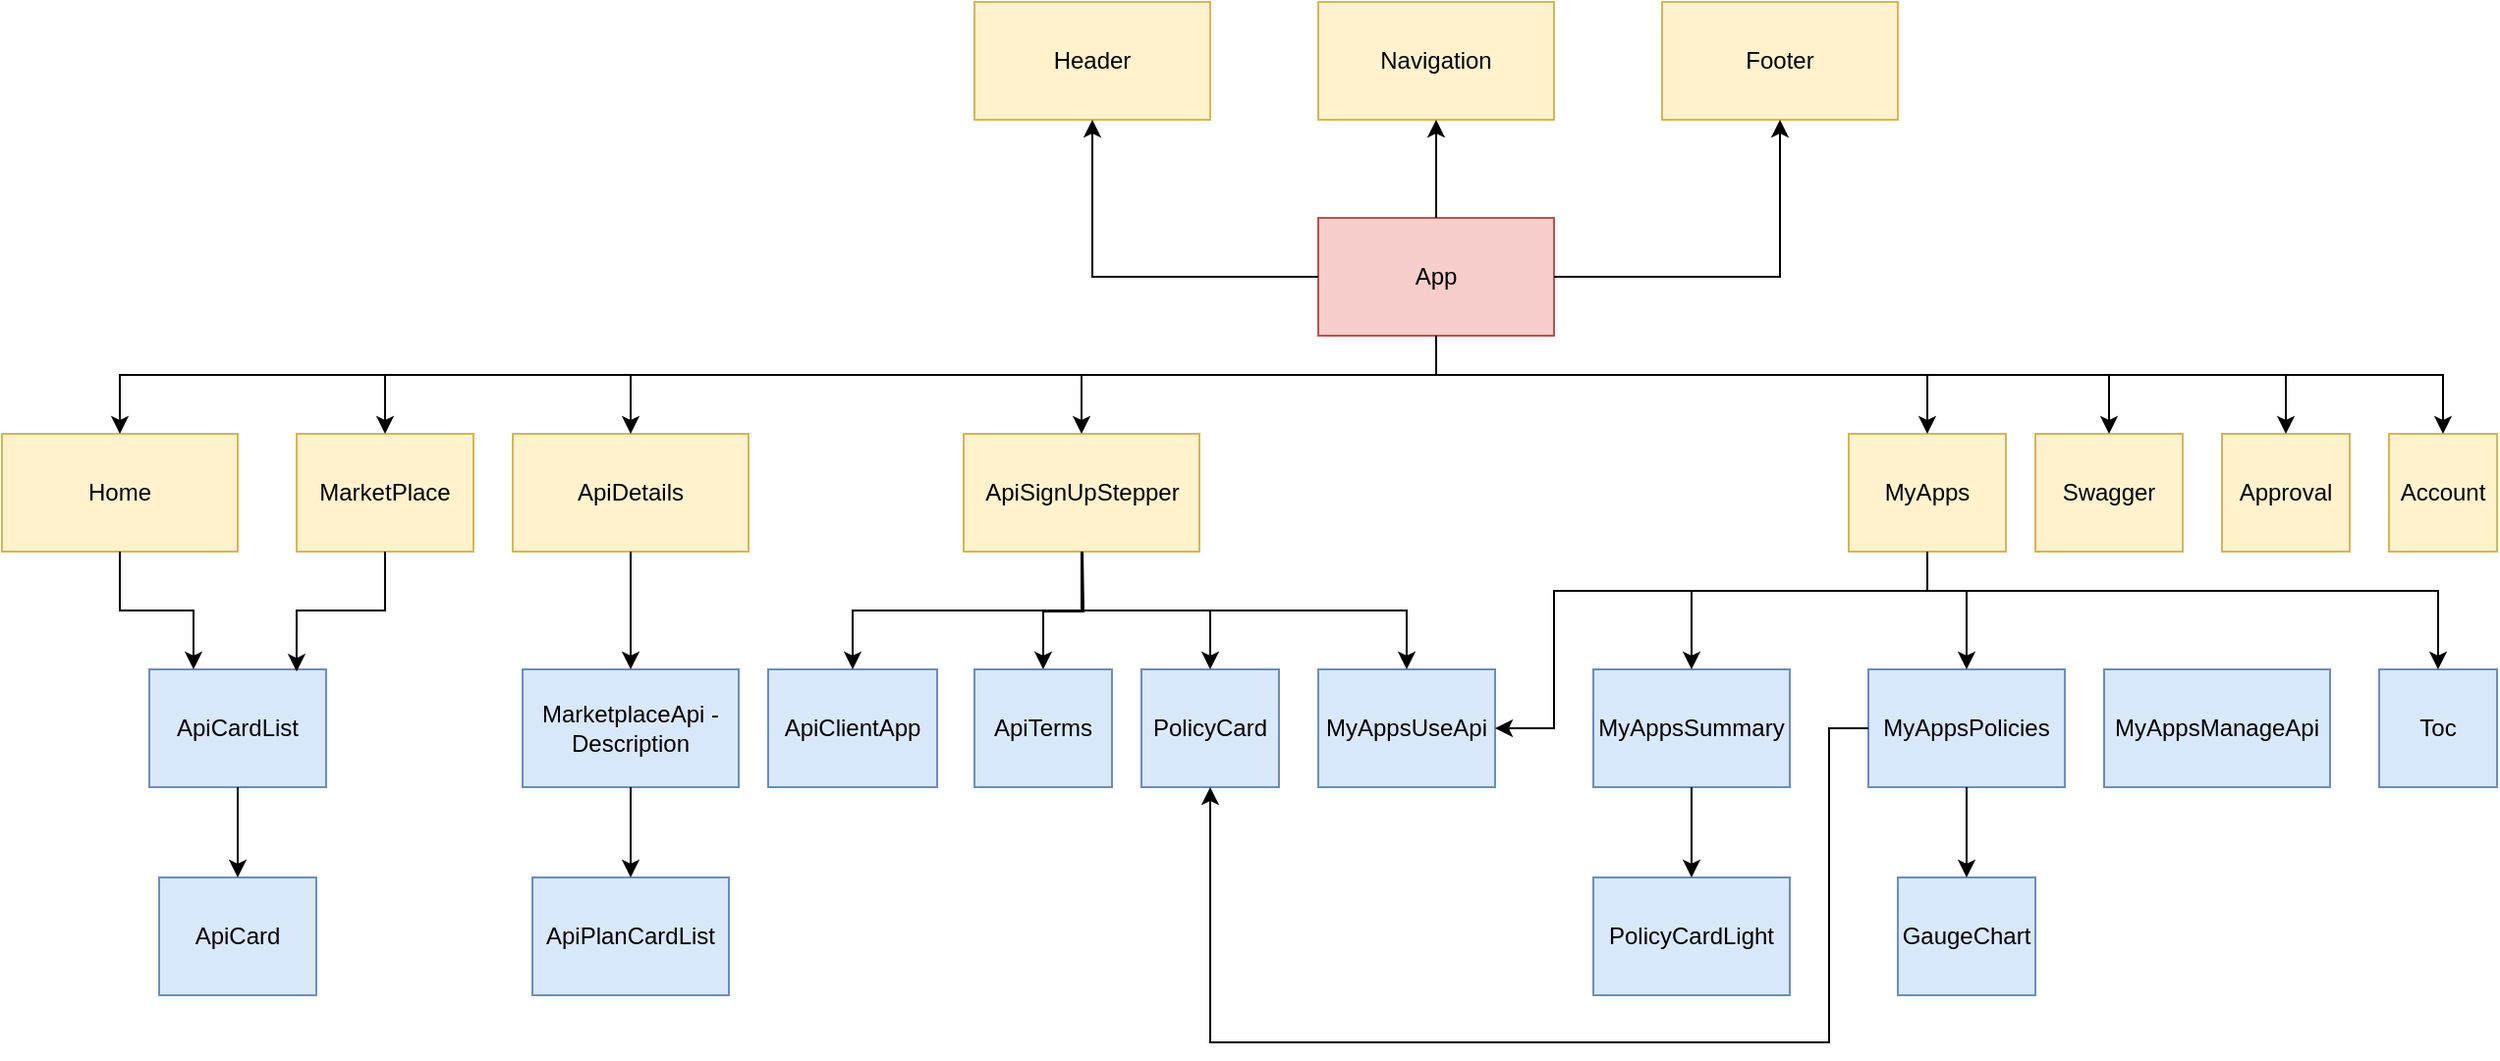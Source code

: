 <mxfile version="15.4.0" type="device"><diagram id="G2Tx_WTngxE-GJ0VnceB" name="Seite-1"><mxGraphModel dx="1673" dy="965" grid="1" gridSize="10" guides="1" tooltips="1" connect="1" arrows="1" fold="1" page="1" pageScale="1" pageWidth="1169" pageHeight="827" background="none" math="0" shadow="0"><root><mxCell id="0"/><mxCell id="1" parent="0"/><mxCell id="jutTQ_WeApbtbSydSVVO-1" value="App" style="rounded=0;whiteSpace=wrap;html=1;fillColor=#f8cecc;strokeColor=#b85450;" vertex="1" parent="1"><mxGeometry x="860" y="170" width="120" height="60" as="geometry"/></mxCell><mxCell id="jutTQ_WeApbtbSydSVVO-2" value="MyApps" style="rounded=0;whiteSpace=wrap;html=1;fillColor=#fff2cc;strokeColor=#d6b656;" vertex="1" parent="1"><mxGeometry x="1130" y="280" width="80" height="60" as="geometry"/></mxCell><mxCell id="jutTQ_WeApbtbSydSVVO-3" value="ApiSignUpStepper" style="rounded=0;whiteSpace=wrap;html=1;fillColor=#fff2cc;strokeColor=#d6b656;" vertex="1" parent="1"><mxGeometry x="679.5" y="280" width="120" height="60" as="geometry"/></mxCell><mxCell id="jutTQ_WeApbtbSydSVVO-4" value="ApiDetails" style="rounded=0;whiteSpace=wrap;html=1;fillColor=#fff2cc;strokeColor=#d6b656;" vertex="1" parent="1"><mxGeometry x="450" y="280" width="120" height="60" as="geometry"/></mxCell><mxCell id="jutTQ_WeApbtbSydSVVO-5" value="MarketPlace" style="rounded=0;whiteSpace=wrap;html=1;fillColor=#fff2cc;strokeColor=#d6b656;" vertex="1" parent="1"><mxGeometry x="340" y="280" width="90" height="60" as="geometry"/></mxCell><mxCell id="jutTQ_WeApbtbSydSVVO-6" value="Home" style="rounded=0;whiteSpace=wrap;html=1;fillColor=#fff2cc;strokeColor=#d6b656;" vertex="1" parent="1"><mxGeometry x="190" y="280" width="120" height="60" as="geometry"/></mxCell><mxCell id="jutTQ_WeApbtbSydSVVO-7" value="Footer" style="rounded=0;whiteSpace=wrap;html=1;fillColor=#fff2cc;strokeColor=#d6b656;" vertex="1" parent="1"><mxGeometry x="1035" y="60" width="120" height="60" as="geometry"/></mxCell><mxCell id="jutTQ_WeApbtbSydSVVO-8" value="Navigation" style="rounded=0;whiteSpace=wrap;html=1;fillColor=#fff2cc;strokeColor=#d6b656;" vertex="1" parent="1"><mxGeometry x="860" y="60" width="120" height="60" as="geometry"/></mxCell><mxCell id="jutTQ_WeApbtbSydSVVO-9" value="Header" style="rounded=0;whiteSpace=wrap;html=1;fillColor=#fff2cc;strokeColor=#d6b656;" vertex="1" parent="1"><mxGeometry x="685" y="60" width="120" height="60" as="geometry"/></mxCell><mxCell id="jutTQ_WeApbtbSydSVVO-10" value="Approval" style="rounded=0;whiteSpace=wrap;html=1;fillColor=#fff2cc;strokeColor=#d6b656;" vertex="1" parent="1"><mxGeometry x="1320" y="280" width="65" height="60" as="geometry"/></mxCell><mxCell id="jutTQ_WeApbtbSydSVVO-11" value="Swagger" style="rounded=0;whiteSpace=wrap;html=1;fillColor=#fff2cc;strokeColor=#d6b656;" vertex="1" parent="1"><mxGeometry x="1225" y="280" width="75" height="60" as="geometry"/></mxCell><mxCell id="jutTQ_WeApbtbSydSVVO-12" value="Account" style="rounded=0;whiteSpace=wrap;html=1;fillColor=#fff2cc;strokeColor=#d6b656;" vertex="1" parent="1"><mxGeometry x="1405" y="280" width="55" height="60" as="geometry"/></mxCell><mxCell id="jutTQ_WeApbtbSydSVVO-13" value="ApiCardList" style="rounded=0;whiteSpace=wrap;html=1;fillColor=#dae8fc;strokeColor=#6c8ebf;" vertex="1" parent="1"><mxGeometry x="265" y="400" width="90" height="60" as="geometry"/></mxCell><mxCell id="jutTQ_WeApbtbSydSVVO-14" value="ApiCard" style="rounded=0;whiteSpace=wrap;html=1;fillColor=#dae8fc;strokeColor=#6c8ebf;" vertex="1" parent="1"><mxGeometry x="270" y="506" width="80" height="60" as="geometry"/></mxCell><mxCell id="jutTQ_WeApbtbSydSVVO-15" value="MarketplaceApi -Description" style="rounded=0;whiteSpace=wrap;html=1;fillColor=#dae8fc;strokeColor=#6c8ebf;" vertex="1" parent="1"><mxGeometry x="455" y="400" width="110" height="60" as="geometry"/></mxCell><mxCell id="jutTQ_WeApbtbSydSVVO-16" value="ApiPlanCardList" style="rounded=0;whiteSpace=wrap;html=1;fillColor=#dae8fc;strokeColor=#6c8ebf;" vertex="1" parent="1"><mxGeometry x="460" y="506" width="100" height="60" as="geometry"/></mxCell><mxCell id="jutTQ_WeApbtbSydSVVO-17" value="ApiClientApp" style="rounded=0;whiteSpace=wrap;html=1;fillColor=#dae8fc;strokeColor=#6c8ebf;" vertex="1" parent="1"><mxGeometry x="580" y="400" width="86" height="60" as="geometry"/></mxCell><mxCell id="jutTQ_WeApbtbSydSVVO-18" value="ApiTerms" style="rounded=0;whiteSpace=wrap;html=1;fillColor=#dae8fc;strokeColor=#6c8ebf;" vertex="1" parent="1"><mxGeometry x="685" y="400" width="70" height="60" as="geometry"/></mxCell><mxCell id="jutTQ_WeApbtbSydSVVO-19" value="MyAppsUseApi" style="rounded=0;whiteSpace=wrap;html=1;fillColor=#dae8fc;strokeColor=#6c8ebf;" vertex="1" parent="1"><mxGeometry x="860" y="400" width="90" height="60" as="geometry"/></mxCell><mxCell id="jutTQ_WeApbtbSydSVVO-20" value="PolicyCard" style="rounded=0;whiteSpace=wrap;html=1;fillColor=#dae8fc;strokeColor=#6c8ebf;" vertex="1" parent="1"><mxGeometry x="770" y="400" width="70" height="60" as="geometry"/></mxCell><mxCell id="jutTQ_WeApbtbSydSVVO-21" value="MyAppsSummary" style="rounded=0;whiteSpace=wrap;html=1;fillColor=#dae8fc;strokeColor=#6c8ebf;" vertex="1" parent="1"><mxGeometry x="1000" y="400" width="100" height="60" as="geometry"/></mxCell><mxCell id="jutTQ_WeApbtbSydSVVO-22" value="PolicyCardLight" style="rounded=0;whiteSpace=wrap;html=1;fillColor=#dae8fc;strokeColor=#6c8ebf;" vertex="1" parent="1"><mxGeometry x="1000" y="506" width="100" height="60" as="geometry"/></mxCell><mxCell id="jutTQ_WeApbtbSydSVVO-23" value="MyAppsPolicies" style="rounded=0;whiteSpace=wrap;html=1;fillColor=#dae8fc;strokeColor=#6c8ebf;" vertex="1" parent="1"><mxGeometry x="1140" y="400" width="100" height="60" as="geometry"/></mxCell><mxCell id="jutTQ_WeApbtbSydSVVO-24" value="MyAppsManageApi" style="rounded=0;whiteSpace=wrap;html=1;fillColor=#dae8fc;strokeColor=#6c8ebf;" vertex="1" parent="1"><mxGeometry x="1260" y="400" width="115" height="60" as="geometry"/></mxCell><mxCell id="jutTQ_WeApbtbSydSVVO-25" value="GaugeChart" style="rounded=0;whiteSpace=wrap;html=1;fillColor=#dae8fc;strokeColor=#6c8ebf;" vertex="1" parent="1"><mxGeometry x="1155" y="506" width="70" height="60" as="geometry"/></mxCell><mxCell id="jutTQ_WeApbtbSydSVVO-26" value="Toc" style="rounded=0;whiteSpace=wrap;html=1;fillColor=#dae8fc;strokeColor=#6c8ebf;" vertex="1" parent="1"><mxGeometry x="1400" y="400" width="60" height="60" as="geometry"/></mxCell><mxCell id="jutTQ_WeApbtbSydSVVO-27" value="" style="endArrow=classic;html=1;rounded=0;edgeStyle=orthogonalEdgeStyle;exitX=0;exitY=0.5;exitDx=0;exitDy=0;entryX=0.5;entryY=1;entryDx=0;entryDy=0;" edge="1" parent="1" source="jutTQ_WeApbtbSydSVVO-1" target="jutTQ_WeApbtbSydSVVO-9"><mxGeometry width="50" height="50" relative="1" as="geometry"><mxPoint x="1155" y="260" as="sourcePoint"/><mxPoint x="1205" y="210" as="targetPoint"/></mxGeometry></mxCell><mxCell id="jutTQ_WeApbtbSydSVVO-28" value="" style="endArrow=classic;html=1;rounded=0;edgeStyle=orthogonalEdgeStyle;exitX=1;exitY=0.5;exitDx=0;exitDy=0;entryX=0.5;entryY=1;entryDx=0;entryDy=0;" edge="1" parent="1" source="jutTQ_WeApbtbSydSVVO-1" target="jutTQ_WeApbtbSydSVVO-7"><mxGeometry width="50" height="50" relative="1" as="geometry"><mxPoint x="870" y="210" as="sourcePoint"/><mxPoint x="755" y="130" as="targetPoint"/></mxGeometry></mxCell><mxCell id="jutTQ_WeApbtbSydSVVO-29" value="" style="endArrow=classic;html=1;rounded=0;edgeStyle=orthogonalEdgeStyle;exitX=0.5;exitY=0;exitDx=0;exitDy=0;entryX=0.5;entryY=1;entryDx=0;entryDy=0;" edge="1" parent="1" source="jutTQ_WeApbtbSydSVVO-1" target="jutTQ_WeApbtbSydSVVO-8"><mxGeometry width="50" height="50" relative="1" as="geometry"><mxPoint x="880" y="220" as="sourcePoint"/><mxPoint x="765" y="140" as="targetPoint"/></mxGeometry></mxCell><mxCell id="jutTQ_WeApbtbSydSVVO-30" value="" style="endArrow=classic;html=1;rounded=0;edgeStyle=orthogonalEdgeStyle;exitX=0.5;exitY=1;exitDx=0;exitDy=0;entryX=0.25;entryY=0;entryDx=0;entryDy=0;" edge="1" parent="1" source="jutTQ_WeApbtbSydSVVO-6" target="jutTQ_WeApbtbSydSVVO-13"><mxGeometry width="50" height="50" relative="1" as="geometry"><mxPoint x="760" y="570" as="sourcePoint"/><mxPoint x="810" y="520" as="targetPoint"/></mxGeometry></mxCell><mxCell id="jutTQ_WeApbtbSydSVVO-31" value="" style="endArrow=classic;html=1;rounded=0;edgeStyle=orthogonalEdgeStyle;exitX=0.5;exitY=1;exitDx=0;exitDy=0;entryX=0.5;entryY=0;entryDx=0;entryDy=0;" edge="1" parent="1" source="jutTQ_WeApbtbSydSVVO-13" target="jutTQ_WeApbtbSydSVVO-14"><mxGeometry width="50" height="50" relative="1" as="geometry"><mxPoint x="1000" y="230" as="sourcePoint"/><mxPoint x="885" y="150" as="targetPoint"/></mxGeometry></mxCell><mxCell id="jutTQ_WeApbtbSydSVVO-32" value="" style="endArrow=classic;html=1;rounded=0;edgeStyle=orthogonalEdgeStyle;exitX=0.5;exitY=1;exitDx=0;exitDy=0;entryX=0.833;entryY=0.019;entryDx=0;entryDy=0;entryPerimeter=0;" edge="1" parent="1" source="jutTQ_WeApbtbSydSVVO-5" target="jutTQ_WeApbtbSydSVVO-13"><mxGeometry width="50" height="50" relative="1" as="geometry"><mxPoint x="210" y="350" as="sourcePoint"/><mxPoint x="280" y="440" as="targetPoint"/></mxGeometry></mxCell><mxCell id="jutTQ_WeApbtbSydSVVO-33" value="" style="endArrow=classic;html=1;rounded=0;edgeStyle=orthogonalEdgeStyle;exitX=0.5;exitY=1;exitDx=0;exitDy=0;entryX=0.5;entryY=0;entryDx=0;entryDy=0;" edge="1" parent="1" source="jutTQ_WeApbtbSydSVVO-4" target="jutTQ_WeApbtbSydSVVO-15"><mxGeometry width="50" height="50" relative="1" as="geometry"><mxPoint x="70" y="360" as="sourcePoint"/><mxPoint x="140" y="450" as="targetPoint"/></mxGeometry></mxCell><mxCell id="jutTQ_WeApbtbSydSVVO-34" value="" style="endArrow=classic;html=1;rounded=0;edgeStyle=orthogonalEdgeStyle;exitX=0.5;exitY=1;exitDx=0;exitDy=0;entryX=0.5;entryY=0;entryDx=0;entryDy=0;" edge="1" parent="1" source="jutTQ_WeApbtbSydSVVO-15" target="jutTQ_WeApbtbSydSVVO-16"><mxGeometry width="50" height="50" relative="1" as="geometry"><mxPoint x="80" y="370" as="sourcePoint"/><mxPoint x="150" y="460" as="targetPoint"/></mxGeometry></mxCell><mxCell id="jutTQ_WeApbtbSydSVVO-37" value="" style="endArrow=classic;html=1;rounded=0;edgeStyle=orthogonalEdgeStyle;exitX=0.5;exitY=1;exitDx=0;exitDy=0;" edge="1" parent="1" source="jutTQ_WeApbtbSydSVVO-3" target="jutTQ_WeApbtbSydSVVO-17"><mxGeometry width="50" height="50" relative="1" as="geometry"><mxPoint x="770" y="490" as="sourcePoint"/><mxPoint x="820" y="440" as="targetPoint"/></mxGeometry></mxCell><mxCell id="jutTQ_WeApbtbSydSVVO-38" value="" style="endArrow=classic;html=1;rounded=0;edgeStyle=orthogonalEdgeStyle;entryX=0.5;entryY=0;entryDx=0;entryDy=0;" edge="1" parent="1" target="jutTQ_WeApbtbSydSVVO-18"><mxGeometry width="50" height="50" relative="1" as="geometry"><mxPoint x="740" y="340" as="sourcePoint"/><mxPoint x="210" y="480" as="targetPoint"/></mxGeometry></mxCell><mxCell id="jutTQ_WeApbtbSydSVVO-39" value="" style="endArrow=classic;html=1;rounded=0;edgeStyle=orthogonalEdgeStyle;entryX=0.5;entryY=0;entryDx=0;entryDy=0;" edge="1" parent="1" target="jutTQ_WeApbtbSydSVVO-19"><mxGeometry width="50" height="50" relative="1" as="geometry"><mxPoint x="740" y="340" as="sourcePoint"/><mxPoint x="220" y="490" as="targetPoint"/><Array as="points"><mxPoint x="740" y="370"/><mxPoint x="905" y="370"/></Array></mxGeometry></mxCell><mxCell id="jutTQ_WeApbtbSydSVVO-40" value="" style="endArrow=classic;html=1;rounded=0;edgeStyle=orthogonalEdgeStyle;exitX=0.5;exitY=1;exitDx=0;exitDy=0;entryX=0.5;entryY=0;entryDx=0;entryDy=0;" edge="1" parent="1" source="jutTQ_WeApbtbSydSVVO-3" target="jutTQ_WeApbtbSydSVVO-20"><mxGeometry width="50" height="50" relative="1" as="geometry"><mxPoint x="720" y="490" as="sourcePoint"/><mxPoint x="770" y="440" as="targetPoint"/></mxGeometry></mxCell><mxCell id="jutTQ_WeApbtbSydSVVO-41" value="" style="endArrow=classic;html=1;rounded=0;edgeStyle=orthogonalEdgeStyle;exitX=0.5;exitY=1;exitDx=0;exitDy=0;entryX=1;entryY=0.5;entryDx=0;entryDy=0;" edge="1" parent="1" source="jutTQ_WeApbtbSydSVVO-2" target="jutTQ_WeApbtbSydSVVO-19"><mxGeometry width="50" height="50" relative="1" as="geometry"><mxPoint x="1010" y="540" as="sourcePoint"/><mxPoint x="1060" y="490" as="targetPoint"/><Array as="points"><mxPoint x="1170" y="360"/><mxPoint x="980" y="360"/><mxPoint x="980" y="430"/></Array></mxGeometry></mxCell><mxCell id="jutTQ_WeApbtbSydSVVO-42" value="" style="endArrow=classic;html=1;rounded=0;edgeStyle=orthogonalEdgeStyle;entryX=0.5;entryY=0;entryDx=0;entryDy=0;" edge="1" parent="1" target="jutTQ_WeApbtbSydSVVO-21"><mxGeometry width="50" height="50" relative="1" as="geometry"><mxPoint x="1170" y="340" as="sourcePoint"/><mxPoint x="1060" y="490" as="targetPoint"/><Array as="points"><mxPoint x="1170" y="340"/><mxPoint x="1170" y="360"/><mxPoint x="1050" y="360"/></Array></mxGeometry></mxCell><mxCell id="jutTQ_WeApbtbSydSVVO-44" value="" style="endArrow=classic;html=1;rounded=0;edgeStyle=orthogonalEdgeStyle;exitX=0.5;exitY=1;exitDx=0;exitDy=0;entryX=0.5;entryY=0;entryDx=0;entryDy=0;" edge="1" parent="1" source="jutTQ_WeApbtbSydSVVO-21" target="jutTQ_WeApbtbSydSVVO-22"><mxGeometry width="50" height="50" relative="1" as="geometry"><mxPoint x="850" y="540" as="sourcePoint"/><mxPoint x="900" y="490" as="targetPoint"/></mxGeometry></mxCell><mxCell id="jutTQ_WeApbtbSydSVVO-45" value="" style="endArrow=classic;html=1;rounded=0;edgeStyle=orthogonalEdgeStyle;exitX=0.5;exitY=1;exitDx=0;exitDy=0;entryX=0.5;entryY=0;entryDx=0;entryDy=0;" edge="1" parent="1" source="jutTQ_WeApbtbSydSVVO-2" target="jutTQ_WeApbtbSydSVVO-23"><mxGeometry width="50" height="50" relative="1" as="geometry"><mxPoint x="1100" y="540" as="sourcePoint"/><mxPoint x="1150" y="490" as="targetPoint"/><Array as="points"><mxPoint x="1170" y="360"/><mxPoint x="1190" y="360"/></Array></mxGeometry></mxCell><mxCell id="jutTQ_WeApbtbSydSVVO-46" value="" style="endArrow=classic;html=1;rounded=0;edgeStyle=orthogonalEdgeStyle;exitX=0.5;exitY=1;exitDx=0;exitDy=0;entryX=0.5;entryY=0;entryDx=0;entryDy=0;" edge="1" parent="1" source="jutTQ_WeApbtbSydSVVO-23" target="jutTQ_WeApbtbSydSVVO-25"><mxGeometry width="50" height="50" relative="1" as="geometry"><mxPoint x="1100" y="540" as="sourcePoint"/><mxPoint x="1150" y="490" as="targetPoint"/></mxGeometry></mxCell><mxCell id="jutTQ_WeApbtbSydSVVO-47" value="" style="endArrow=classic;html=1;rounded=0;edgeStyle=orthogonalEdgeStyle;exitX=0;exitY=0.5;exitDx=0;exitDy=0;entryX=0.5;entryY=1;entryDx=0;entryDy=0;" edge="1" parent="1" source="jutTQ_WeApbtbSydSVVO-23" target="jutTQ_WeApbtbSydSVVO-20"><mxGeometry width="50" height="50" relative="1" as="geometry"><mxPoint x="1100" y="540" as="sourcePoint"/><mxPoint x="1150" y="490" as="targetPoint"/><Array as="points"><mxPoint x="1120" y="430"/><mxPoint x="1120" y="590"/><mxPoint x="805" y="590"/></Array></mxGeometry></mxCell><mxCell id="jutTQ_WeApbtbSydSVVO-51" value="" style="endArrow=classic;html=1;rounded=0;edgeStyle=orthogonalEdgeStyle;exitX=0.5;exitY=1;exitDx=0;exitDy=0;entryX=0.5;entryY=0;entryDx=0;entryDy=0;" edge="1" parent="1" source="jutTQ_WeApbtbSydSVVO-2" target="jutTQ_WeApbtbSydSVVO-26"><mxGeometry width="50" height="50" relative="1" as="geometry"><mxPoint x="1130" y="560" as="sourcePoint"/><mxPoint x="1400" y="490" as="targetPoint"/><Array as="points"><mxPoint x="1170" y="360"/><mxPoint x="1430" y="360"/></Array></mxGeometry></mxCell><mxCell id="jutTQ_WeApbtbSydSVVO-52" value="" style="endArrow=classic;html=1;rounded=0;edgeStyle=orthogonalEdgeStyle;exitX=0.5;exitY=1;exitDx=0;exitDy=0;entryX=0.5;entryY=0;entryDx=0;entryDy=0;" edge="1" parent="1" source="jutTQ_WeApbtbSydSVVO-1" target="jutTQ_WeApbtbSydSVVO-11"><mxGeometry width="50" height="50" relative="1" as="geometry"><mxPoint x="990" y="550" as="sourcePoint"/><mxPoint x="1040" y="500" as="targetPoint"/><Array as="points"><mxPoint x="920" y="250"/><mxPoint x="1263" y="250"/></Array></mxGeometry></mxCell><mxCell id="jutTQ_WeApbtbSydSVVO-53" value="" style="endArrow=classic;html=1;rounded=0;edgeStyle=orthogonalEdgeStyle;entryX=0.5;entryY=0;entryDx=0;entryDy=0;" edge="1" parent="1" target="jutTQ_WeApbtbSydSVVO-10"><mxGeometry width="50" height="50" relative="1" as="geometry"><mxPoint x="920" y="230" as="sourcePoint"/><mxPoint x="1420" y="290" as="targetPoint"/><Array as="points"><mxPoint x="920" y="250"/><mxPoint x="1353" y="250"/></Array></mxGeometry></mxCell><mxCell id="jutTQ_WeApbtbSydSVVO-55" value="" style="endArrow=classic;html=1;rounded=0;edgeStyle=orthogonalEdgeStyle;entryX=0.5;entryY=0;entryDx=0;entryDy=0;" edge="1" parent="1" target="jutTQ_WeApbtbSydSVVO-2"><mxGeometry width="50" height="50" relative="1" as="geometry"><mxPoint x="920" y="230" as="sourcePoint"/><mxPoint x="1280" y="340" as="targetPoint"/><Array as="points"><mxPoint x="920" y="250"/><mxPoint x="1170" y="250"/></Array></mxGeometry></mxCell><mxCell id="jutTQ_WeApbtbSydSVVO-56" value="" style="endArrow=classic;html=1;rounded=0;edgeStyle=orthogonalEdgeStyle;entryX=0.5;entryY=0;entryDx=0;entryDy=0;" edge="1" parent="1" target="jutTQ_WeApbtbSydSVVO-12"><mxGeometry width="50" height="50" relative="1" as="geometry"><mxPoint x="920" y="230" as="sourcePoint"/><mxPoint x="1440" y="310" as="targetPoint"/><Array as="points"><mxPoint x="920" y="250"/><mxPoint x="1433" y="250"/></Array></mxGeometry></mxCell><mxCell id="jutTQ_WeApbtbSydSVVO-57" value="" style="endArrow=classic;html=1;rounded=0;edgeStyle=orthogonalEdgeStyle;exitX=0.5;exitY=1;exitDx=0;exitDy=0;entryX=0.5;entryY=0;entryDx=0;entryDy=0;" edge="1" parent="1" source="jutTQ_WeApbtbSydSVVO-1" target="jutTQ_WeApbtbSydSVVO-3"><mxGeometry width="50" height="50" relative="1" as="geometry"><mxPoint x="870" y="550" as="sourcePoint"/><mxPoint x="920" y="500" as="targetPoint"/><Array as="points"><mxPoint x="920" y="250"/><mxPoint x="740" y="250"/></Array></mxGeometry></mxCell><mxCell id="jutTQ_WeApbtbSydSVVO-58" value="" style="endArrow=classic;html=1;rounded=0;edgeStyle=orthogonalEdgeStyle;" edge="1" parent="1" target="jutTQ_WeApbtbSydSVVO-4"><mxGeometry width="50" height="50" relative="1" as="geometry"><mxPoint x="920" y="230" as="sourcePoint"/><mxPoint x="749.5" y="290" as="targetPoint"/><Array as="points"><mxPoint x="920" y="250"/><mxPoint x="510" y="250"/></Array></mxGeometry></mxCell><mxCell id="jutTQ_WeApbtbSydSVVO-59" value="" style="endArrow=classic;html=1;rounded=0;edgeStyle=orthogonalEdgeStyle;entryX=0.5;entryY=0;entryDx=0;entryDy=0;" edge="1" parent="1" target="jutTQ_WeApbtbSydSVVO-5"><mxGeometry width="50" height="50" relative="1" as="geometry"><mxPoint x="920" y="230" as="sourcePoint"/><mxPoint x="759.5" y="300" as="targetPoint"/><Array as="points"><mxPoint x="920" y="250"/><mxPoint x="385" y="250"/></Array></mxGeometry></mxCell><mxCell id="jutTQ_WeApbtbSydSVVO-60" value="" style="endArrow=classic;html=1;rounded=0;edgeStyle=orthogonalEdgeStyle;entryX=0.5;entryY=0;entryDx=0;entryDy=0;" edge="1" parent="1" target="jutTQ_WeApbtbSydSVVO-6"><mxGeometry width="50" height="50" relative="1" as="geometry"><mxPoint x="920" y="240" as="sourcePoint"/><mxPoint x="769.5" y="310" as="targetPoint"/><Array as="points"><mxPoint x="920" y="250"/><mxPoint x="250" y="250"/></Array></mxGeometry></mxCell></root></mxGraphModel></diagram></mxfile>